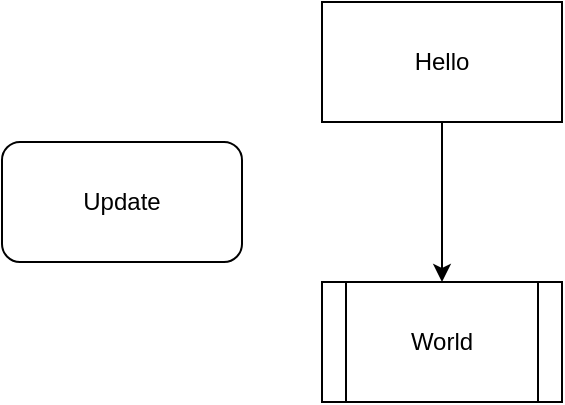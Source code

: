 <mxfile version="13.10.0" type="embed">
    <diagram id="mHd8PGaB7MFX3NCl5GaN" name="Page-1">
        <mxGraphModel dx="527" dy="302" grid="1" gridSize="10" guides="1" tooltips="1" connect="1" arrows="1" fold="1" page="1" pageScale="1" pageWidth="827" pageHeight="1169" math="0" shadow="0">
            <root>
                <mxCell id="0"/>
                <mxCell id="1" parent="0"/>
                <mxCell id="J5DAibWv7-GMN171PATv-3" style="edgeStyle=orthogonalEdgeStyle;rounded=0;orthogonalLoop=1;jettySize=auto;html=1;entryX=0.5;entryY=0;entryDx=0;entryDy=0;" parent="1" source="J5DAibWv7-GMN171PATv-1" target="J5DAibWv7-GMN171PATv-2" edge="1">
                    <mxGeometry relative="1" as="geometry"/>
                </mxCell>
                <mxCell id="J5DAibWv7-GMN171PATv-1" value="Hello" style="rounded=0;whiteSpace=wrap;html=1;" parent="1" vertex="1">
                    <mxGeometry x="340" y="60" width="120" height="60" as="geometry"/>
                </mxCell>
                <mxCell id="J5DAibWv7-GMN171PATv-2" value="World" style="shape=process;whiteSpace=wrap;html=1;backgroundOutline=1;" parent="1" vertex="1">
                    <mxGeometry x="340" y="200" width="120" height="60" as="geometry"/>
                </mxCell>
                <mxCell id="2" value="Update" style="rounded=1;whiteSpace=wrap;html=1;" vertex="1" parent="1">
                    <mxGeometry x="180" y="130" width="120" height="60" as="geometry"/>
                </mxCell>
            </root>
        </mxGraphModel>
    </diagram>
</mxfile>